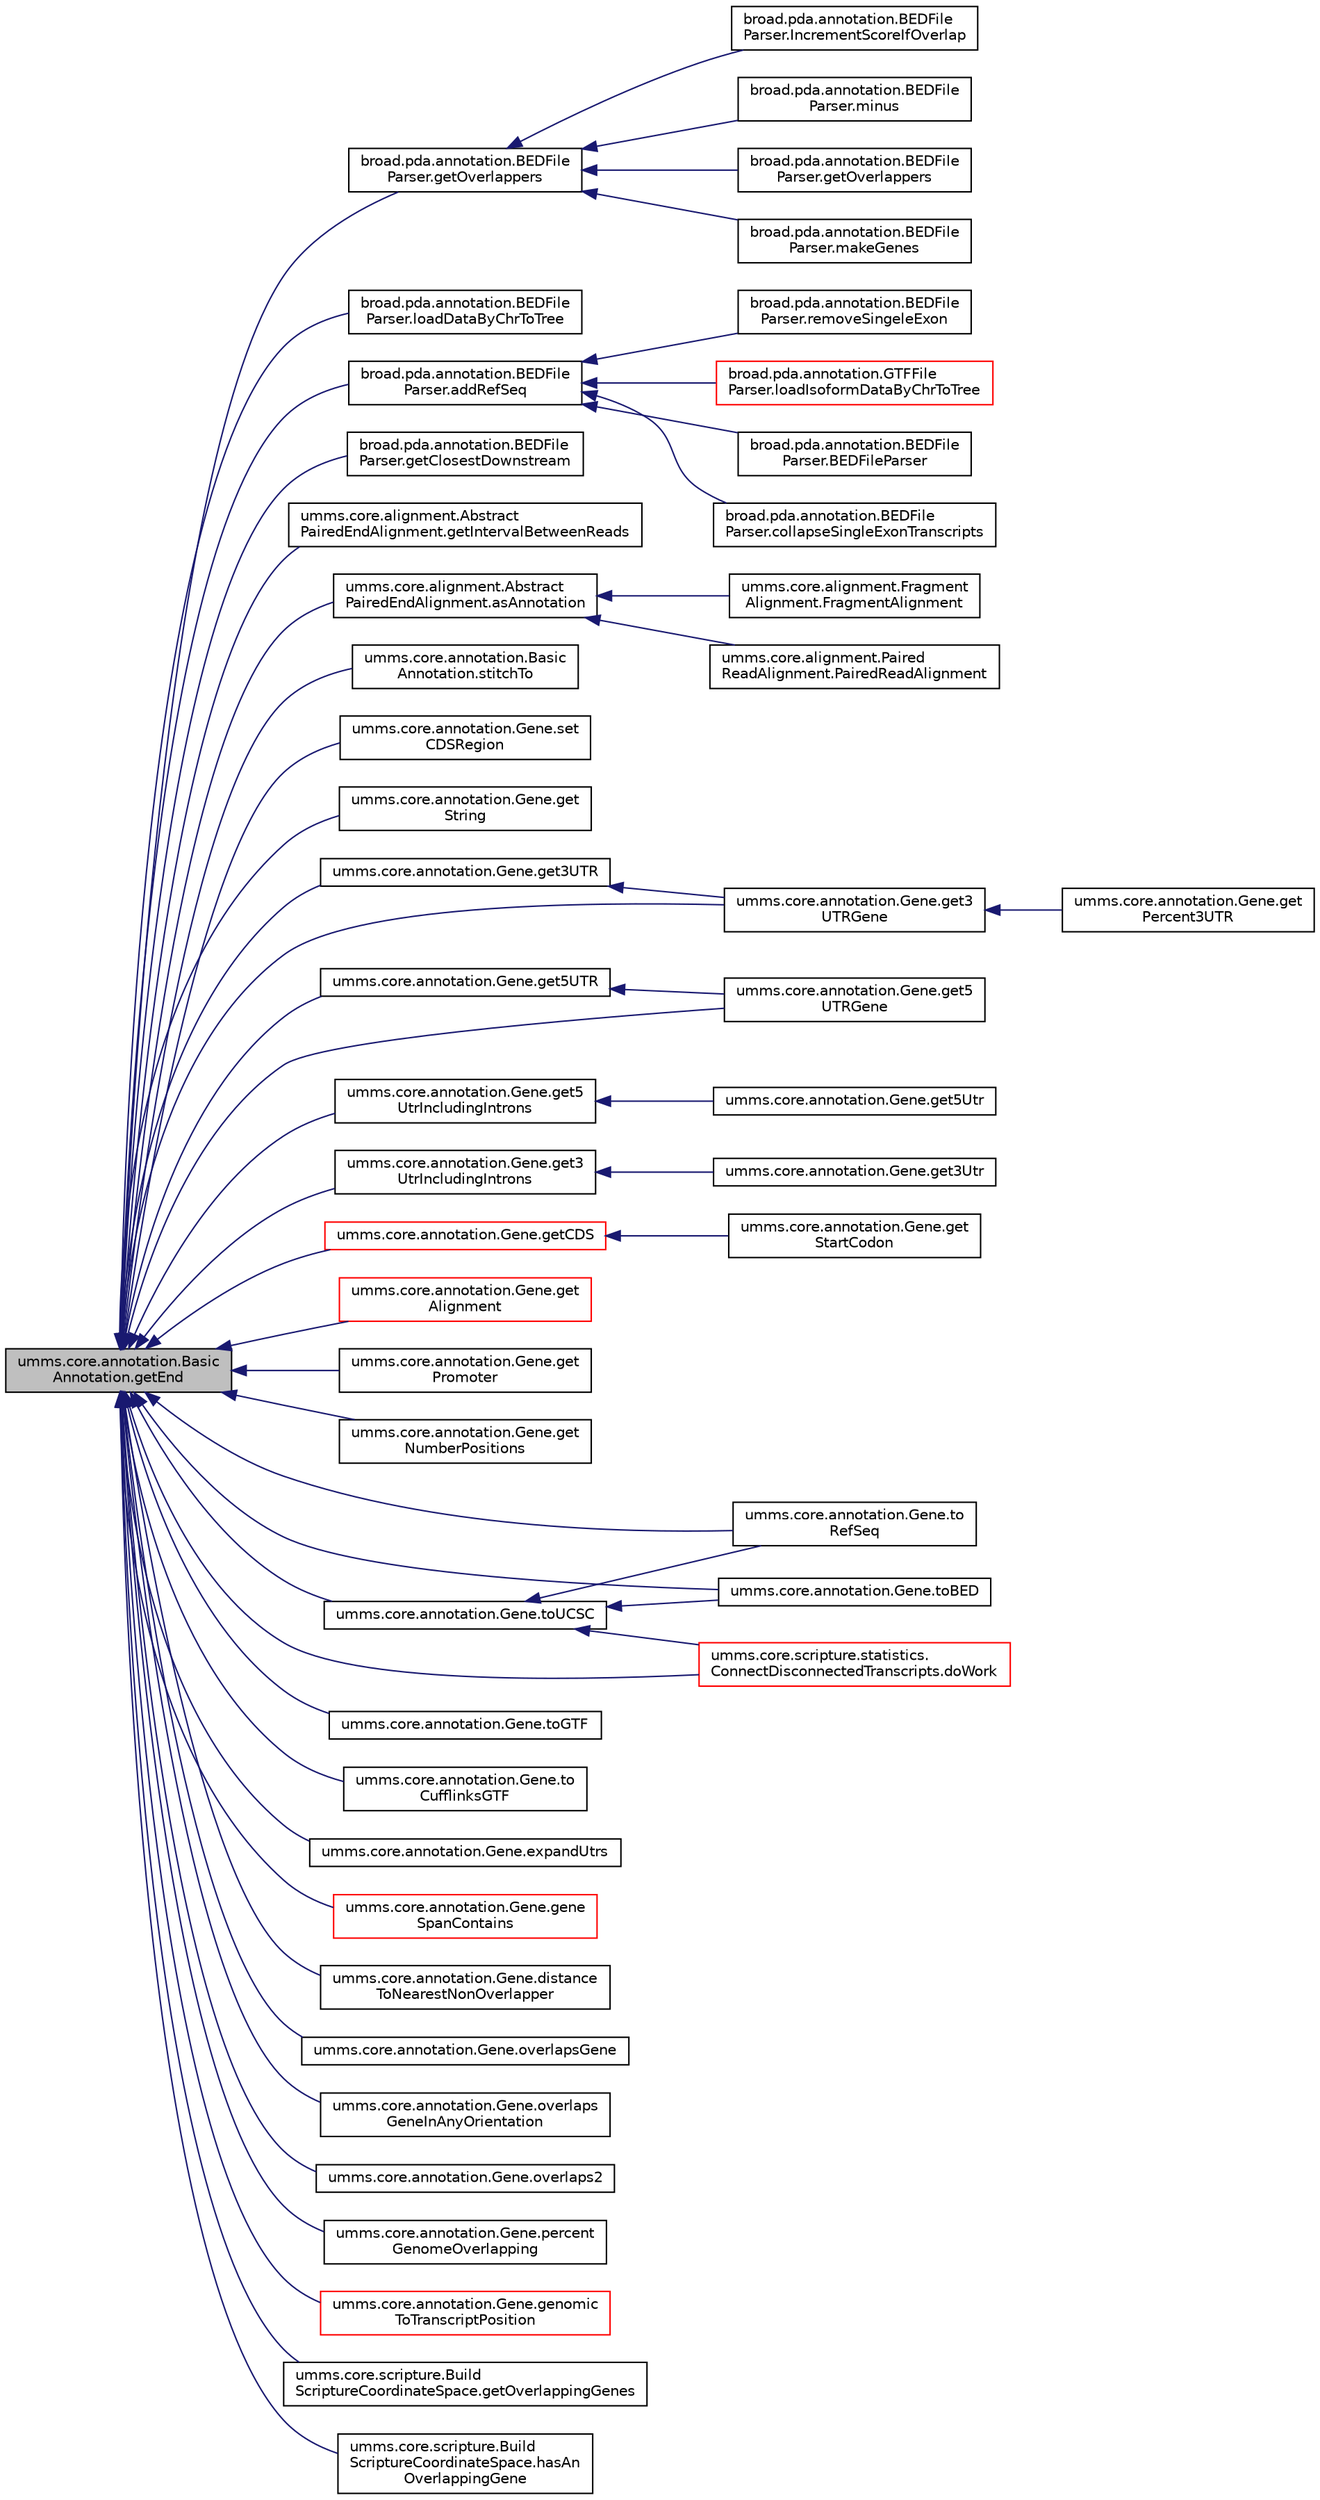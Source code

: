 digraph "umms.core.annotation.BasicAnnotation.getEnd"
{
  edge [fontname="Helvetica",fontsize="10",labelfontname="Helvetica",labelfontsize="10"];
  node [fontname="Helvetica",fontsize="10",shape=record];
  rankdir="LR";
  Node1 [label="umms.core.annotation.Basic\lAnnotation.getEnd",height=0.2,width=0.4,color="black", fillcolor="grey75", style="filled" fontcolor="black"];
  Node1 -> Node2 [dir="back",color="midnightblue",fontsize="10",style="solid",fontname="Helvetica"];
  Node2 [label="broad.pda.annotation.BEDFile\lParser.getOverlappers",height=0.2,width=0.4,color="black", fillcolor="white", style="filled",URL="$classbroad_1_1pda_1_1annotation_1_1_b_e_d_file_parser.html#a5ee44c0a7cd95e4d0c36e58f82efb8d2"];
  Node2 -> Node3 [dir="back",color="midnightblue",fontsize="10",style="solid",fontname="Helvetica"];
  Node3 [label="broad.pda.annotation.BEDFile\lParser.getOverlappers",height=0.2,width=0.4,color="black", fillcolor="white", style="filled",URL="$classbroad_1_1pda_1_1annotation_1_1_b_e_d_file_parser.html#a35e8567ada47804129a2a32b113821d0"];
  Node2 -> Node4 [dir="back",color="midnightblue",fontsize="10",style="solid",fontname="Helvetica"];
  Node4 [label="broad.pda.annotation.BEDFile\lParser.makeGenes",height=0.2,width=0.4,color="black", fillcolor="white", style="filled",URL="$classbroad_1_1pda_1_1annotation_1_1_b_e_d_file_parser.html#a0d1ef53e95c6fc5fd889fdd566d307e8"];
  Node2 -> Node5 [dir="back",color="midnightblue",fontsize="10",style="solid",fontname="Helvetica"];
  Node5 [label="broad.pda.annotation.BEDFile\lParser.IncrementScoreIfOverlap",height=0.2,width=0.4,color="black", fillcolor="white", style="filled",URL="$classbroad_1_1pda_1_1annotation_1_1_b_e_d_file_parser.html#ae177571878924990e5bdc5cf5726ef92"];
  Node2 -> Node6 [dir="back",color="midnightblue",fontsize="10",style="solid",fontname="Helvetica"];
  Node6 [label="broad.pda.annotation.BEDFile\lParser.minus",height=0.2,width=0.4,color="black", fillcolor="white", style="filled",URL="$classbroad_1_1pda_1_1annotation_1_1_b_e_d_file_parser.html#a3c26637d96247aa07ca8fcf6bade2636"];
  Node1 -> Node7 [dir="back",color="midnightblue",fontsize="10",style="solid",fontname="Helvetica"];
  Node7 [label="broad.pda.annotation.BEDFile\lParser.loadDataByChrToTree",height=0.2,width=0.4,color="black", fillcolor="white", style="filled",URL="$classbroad_1_1pda_1_1annotation_1_1_b_e_d_file_parser.html#ae27912e09eef7a2d3988438d9e7075ae"];
  Node1 -> Node8 [dir="back",color="midnightblue",fontsize="10",style="solid",fontname="Helvetica"];
  Node8 [label="broad.pda.annotation.BEDFile\lParser.addRefSeq",height=0.2,width=0.4,color="black", fillcolor="white", style="filled",URL="$classbroad_1_1pda_1_1annotation_1_1_b_e_d_file_parser.html#af73b5931e938625721506ee2ed86cafb"];
  Node8 -> Node9 [dir="back",color="midnightblue",fontsize="10",style="solid",fontname="Helvetica"];
  Node9 [label="broad.pda.annotation.BEDFile\lParser.BEDFileParser",height=0.2,width=0.4,color="black", fillcolor="white", style="filled",URL="$classbroad_1_1pda_1_1annotation_1_1_b_e_d_file_parser.html#af3885ec96293e139d045bc700fd60139"];
  Node8 -> Node10 [dir="back",color="midnightblue",fontsize="10",style="solid",fontname="Helvetica"];
  Node10 [label="broad.pda.annotation.BEDFile\lParser.collapseSingleExonTranscripts",height=0.2,width=0.4,color="black", fillcolor="white", style="filled",URL="$classbroad_1_1pda_1_1annotation_1_1_b_e_d_file_parser.html#a45ec37aa431467c0b765680ef53aefcc"];
  Node8 -> Node11 [dir="back",color="midnightblue",fontsize="10",style="solid",fontname="Helvetica"];
  Node11 [label="broad.pda.annotation.BEDFile\lParser.removeSingeleExon",height=0.2,width=0.4,color="black", fillcolor="white", style="filled",URL="$classbroad_1_1pda_1_1annotation_1_1_b_e_d_file_parser.html#a75f7e2603b219a99a583421044f9d7f5"];
  Node8 -> Node12 [dir="back",color="midnightblue",fontsize="10",style="solid",fontname="Helvetica"];
  Node12 [label="broad.pda.annotation.GTFFile\lParser.loadIsoformDataByChrToTree",height=0.2,width=0.4,color="red", fillcolor="white", style="filled",URL="$classbroad_1_1pda_1_1annotation_1_1_g_t_f_file_parser.html#a10927e19b744f87a9201b880c5174e51"];
  Node1 -> Node13 [dir="back",color="midnightblue",fontsize="10",style="solid",fontname="Helvetica"];
  Node13 [label="broad.pda.annotation.BEDFile\lParser.getClosestDownstream",height=0.2,width=0.4,color="black", fillcolor="white", style="filled",URL="$classbroad_1_1pda_1_1annotation_1_1_b_e_d_file_parser.html#a17134d7932aab01f1cb7783f60bbded9"];
  Node1 -> Node14 [dir="back",color="midnightblue",fontsize="10",style="solid",fontname="Helvetica"];
  Node14 [label="umms.core.alignment.Abstract\lPairedEndAlignment.getIntervalBetweenReads",height=0.2,width=0.4,color="black", fillcolor="white", style="filled",URL="$classumms_1_1core_1_1alignment_1_1_abstract_paired_end_alignment.html#a37c576222ddbb88a5afca64ba6049996"];
  Node1 -> Node15 [dir="back",color="midnightblue",fontsize="10",style="solid",fontname="Helvetica"];
  Node15 [label="umms.core.alignment.Abstract\lPairedEndAlignment.asAnnotation",height=0.2,width=0.4,color="black", fillcolor="white", style="filled",URL="$classumms_1_1core_1_1alignment_1_1_abstract_paired_end_alignment.html#a27d82ac9daf62cf46f5385d770efc69c"];
  Node15 -> Node16 [dir="back",color="midnightblue",fontsize="10",style="solid",fontname="Helvetica"];
  Node16 [label="umms.core.alignment.Fragment\lAlignment.FragmentAlignment",height=0.2,width=0.4,color="black", fillcolor="white", style="filled",URL="$classumms_1_1core_1_1alignment_1_1_fragment_alignment.html#a21910a9455f7de2888d3b3ee09f2676f"];
  Node15 -> Node17 [dir="back",color="midnightblue",fontsize="10",style="solid",fontname="Helvetica"];
  Node17 [label="umms.core.alignment.Paired\lReadAlignment.PairedReadAlignment",height=0.2,width=0.4,color="black", fillcolor="white", style="filled",URL="$classumms_1_1core_1_1alignment_1_1_paired_read_alignment.html#a6609a3c5287be9f501817f0971ede078"];
  Node1 -> Node18 [dir="back",color="midnightblue",fontsize="10",style="solid",fontname="Helvetica"];
  Node18 [label="umms.core.annotation.Basic\lAnnotation.stitchTo",height=0.2,width=0.4,color="black", fillcolor="white", style="filled",URL="$classumms_1_1core_1_1annotation_1_1_basic_annotation.html#a049964537bfd15dcb46d488f2f14b2f1"];
  Node1 -> Node19 [dir="back",color="midnightblue",fontsize="10",style="solid",fontname="Helvetica"];
  Node19 [label="umms.core.annotation.Gene.set\lCDSRegion",height=0.2,width=0.4,color="black", fillcolor="white", style="filled",URL="$classumms_1_1core_1_1annotation_1_1_gene.html#a5a3c5a6eddaf623e77ca3966feba6e3e"];
  Node1 -> Node20 [dir="back",color="midnightblue",fontsize="10",style="solid",fontname="Helvetica"];
  Node20 [label="umms.core.annotation.Gene.get\lString",height=0.2,width=0.4,color="black", fillcolor="white", style="filled",URL="$classumms_1_1core_1_1annotation_1_1_gene.html#a8f04b65c662ee6fd8903543f0e621076"];
  Node1 -> Node21 [dir="back",color="midnightblue",fontsize="10",style="solid",fontname="Helvetica"];
  Node21 [label="umms.core.annotation.Gene.get3\lUTRGene",height=0.2,width=0.4,color="black", fillcolor="white", style="filled",URL="$classumms_1_1core_1_1annotation_1_1_gene.html#afb42d4f238f4c58d94b75b74472083df"];
  Node21 -> Node22 [dir="back",color="midnightblue",fontsize="10",style="solid",fontname="Helvetica"];
  Node22 [label="umms.core.annotation.Gene.get\lPercent3UTR",height=0.2,width=0.4,color="black", fillcolor="white", style="filled",URL="$classumms_1_1core_1_1annotation_1_1_gene.html#aadc804eb8e2ac39c271509a51b1091ef"];
  Node1 -> Node23 [dir="back",color="midnightblue",fontsize="10",style="solid",fontname="Helvetica"];
  Node23 [label="umms.core.annotation.Gene.get5\lUTRGene",height=0.2,width=0.4,color="black", fillcolor="white", style="filled",URL="$classumms_1_1core_1_1annotation_1_1_gene.html#ab02249dcebe27ea4d2dc72a8632e27ce"];
  Node1 -> Node24 [dir="back",color="midnightblue",fontsize="10",style="solid",fontname="Helvetica"];
  Node24 [label="umms.core.annotation.Gene.get5UTR",height=0.2,width=0.4,color="black", fillcolor="white", style="filled",URL="$classumms_1_1core_1_1annotation_1_1_gene.html#af8460b1e69cc22e216a0c59da1e9dc88"];
  Node24 -> Node23 [dir="back",color="midnightblue",fontsize="10",style="solid",fontname="Helvetica"];
  Node1 -> Node25 [dir="back",color="midnightblue",fontsize="10",style="solid",fontname="Helvetica"];
  Node25 [label="umms.core.annotation.Gene.get3UTR",height=0.2,width=0.4,color="black", fillcolor="white", style="filled",URL="$classumms_1_1core_1_1annotation_1_1_gene.html#a5da62e5fc6fc17a00f28b91a2d692c3e"];
  Node25 -> Node21 [dir="back",color="midnightblue",fontsize="10",style="solid",fontname="Helvetica"];
  Node1 -> Node26 [dir="back",color="midnightblue",fontsize="10",style="solid",fontname="Helvetica"];
  Node26 [label="umms.core.annotation.Gene.get5\lUtrIncludingIntrons",height=0.2,width=0.4,color="black", fillcolor="white", style="filled",URL="$classumms_1_1core_1_1annotation_1_1_gene.html#aeacc46ef311ac493dc1c5f1d82190a8e"];
  Node26 -> Node27 [dir="back",color="midnightblue",fontsize="10",style="solid",fontname="Helvetica"];
  Node27 [label="umms.core.annotation.Gene.get5Utr",height=0.2,width=0.4,color="black", fillcolor="white", style="filled",URL="$classumms_1_1core_1_1annotation_1_1_gene.html#a207204cc1cf3f4e8b1db5ceba1d00d89"];
  Node1 -> Node28 [dir="back",color="midnightblue",fontsize="10",style="solid",fontname="Helvetica"];
  Node28 [label="umms.core.annotation.Gene.get3\lUtrIncludingIntrons",height=0.2,width=0.4,color="black", fillcolor="white", style="filled",URL="$classumms_1_1core_1_1annotation_1_1_gene.html#aae0325e4bc1a847f48930fe1c62952bd"];
  Node28 -> Node29 [dir="back",color="midnightblue",fontsize="10",style="solid",fontname="Helvetica"];
  Node29 [label="umms.core.annotation.Gene.get3Utr",height=0.2,width=0.4,color="black", fillcolor="white", style="filled",URL="$classumms_1_1core_1_1annotation_1_1_gene.html#ac0999b66a6a587bcf737ed8101f2d371"];
  Node1 -> Node30 [dir="back",color="midnightblue",fontsize="10",style="solid",fontname="Helvetica"];
  Node30 [label="umms.core.annotation.Gene.getCDS",height=0.2,width=0.4,color="red", fillcolor="white", style="filled",URL="$classumms_1_1core_1_1annotation_1_1_gene.html#ae414757cb1720273e4f4a3188978eb49"];
  Node30 -> Node31 [dir="back",color="midnightblue",fontsize="10",style="solid",fontname="Helvetica"];
  Node31 [label="umms.core.annotation.Gene.get\lStartCodon",height=0.2,width=0.4,color="black", fillcolor="white", style="filled",URL="$classumms_1_1core_1_1annotation_1_1_gene.html#a66af3f09f9f1adfc842397613d1e5ff7"];
  Node1 -> Node32 [dir="back",color="midnightblue",fontsize="10",style="solid",fontname="Helvetica"];
  Node32 [label="umms.core.annotation.Gene.get\lAlignment",height=0.2,width=0.4,color="red", fillcolor="white", style="filled",URL="$classumms_1_1core_1_1annotation_1_1_gene.html#ab24320099ec493ae869b31bececfa418"];
  Node1 -> Node33 [dir="back",color="midnightblue",fontsize="10",style="solid",fontname="Helvetica"];
  Node33 [label="umms.core.annotation.Gene.get\lPromoter",height=0.2,width=0.4,color="black", fillcolor="white", style="filled",URL="$classumms_1_1core_1_1annotation_1_1_gene.html#a7547d62e9d7421183cf1aafc864a2e1a"];
  Node1 -> Node34 [dir="back",color="midnightblue",fontsize="10",style="solid",fontname="Helvetica"];
  Node34 [label="umms.core.annotation.Gene.get\lNumberPositions",height=0.2,width=0.4,color="black", fillcolor="white", style="filled",URL="$classumms_1_1core_1_1annotation_1_1_gene.html#a34660b307472e14d299bae95902346ef"];
  Node1 -> Node35 [dir="back",color="midnightblue",fontsize="10",style="solid",fontname="Helvetica"];
  Node35 [label="umms.core.annotation.Gene.to\lRefSeq",height=0.2,width=0.4,color="black", fillcolor="white", style="filled",URL="$classumms_1_1core_1_1annotation_1_1_gene.html#a43a69fe8e87f04c87d7764646070d7aa"];
  Node1 -> Node36 [dir="back",color="midnightblue",fontsize="10",style="solid",fontname="Helvetica"];
  Node36 [label="umms.core.annotation.Gene.toUCSC",height=0.2,width=0.4,color="black", fillcolor="white", style="filled",URL="$classumms_1_1core_1_1annotation_1_1_gene.html#ae7bf8a1fbe47d8ef9aaaf03640f49021"];
  Node36 -> Node35 [dir="back",color="midnightblue",fontsize="10",style="solid",fontname="Helvetica"];
  Node36 -> Node37 [dir="back",color="midnightblue",fontsize="10",style="solid",fontname="Helvetica"];
  Node37 [label="umms.core.annotation.Gene.toBED",height=0.2,width=0.4,color="black", fillcolor="white", style="filled",URL="$classumms_1_1core_1_1annotation_1_1_gene.html#aaa4cbae09246c3aa1fe38b2493cffe1f"];
  Node36 -> Node38 [dir="back",color="midnightblue",fontsize="10",style="solid",fontname="Helvetica"];
  Node38 [label="umms.core.scripture.statistics.\lConnectDisconnectedTranscripts.doWork",height=0.2,width=0.4,color="red", fillcolor="white", style="filled",URL="$classumms_1_1core_1_1scripture_1_1statistics_1_1_connect_disconnected_transcripts.html#a7aca425db9ded34dc2a1010c07859849"];
  Node1 -> Node37 [dir="back",color="midnightblue",fontsize="10",style="solid",fontname="Helvetica"];
  Node1 -> Node39 [dir="back",color="midnightblue",fontsize="10",style="solid",fontname="Helvetica"];
  Node39 [label="umms.core.annotation.Gene.toGTF",height=0.2,width=0.4,color="black", fillcolor="white", style="filled",URL="$classumms_1_1core_1_1annotation_1_1_gene.html#a4783b59545d170c80ef1d64eedc1dc26"];
  Node1 -> Node40 [dir="back",color="midnightblue",fontsize="10",style="solid",fontname="Helvetica"];
  Node40 [label="umms.core.annotation.Gene.to\lCufflinksGTF",height=0.2,width=0.4,color="black", fillcolor="white", style="filled",URL="$classumms_1_1core_1_1annotation_1_1_gene.html#a01bbf56d281f56164e72076a36169606"];
  Node1 -> Node41 [dir="back",color="midnightblue",fontsize="10",style="solid",fontname="Helvetica"];
  Node41 [label="umms.core.annotation.Gene.expandUtrs",height=0.2,width=0.4,color="black", fillcolor="white", style="filled",URL="$classumms_1_1core_1_1annotation_1_1_gene.html#a6343872d27f12dba6fdb801e361884d6"];
  Node1 -> Node42 [dir="back",color="midnightblue",fontsize="10",style="solid",fontname="Helvetica"];
  Node42 [label="umms.core.annotation.Gene.gene\lSpanContains",height=0.2,width=0.4,color="red", fillcolor="white", style="filled",URL="$classumms_1_1core_1_1annotation_1_1_gene.html#a218a0602d404d12635adef7d0830c131"];
  Node1 -> Node43 [dir="back",color="midnightblue",fontsize="10",style="solid",fontname="Helvetica"];
  Node43 [label="umms.core.annotation.Gene.distance\lToNearestNonOverlapper",height=0.2,width=0.4,color="black", fillcolor="white", style="filled",URL="$classumms_1_1core_1_1annotation_1_1_gene.html#ae729cd55ef7399dd7e9bd3158d4ed60a"];
  Node1 -> Node44 [dir="back",color="midnightblue",fontsize="10",style="solid",fontname="Helvetica"];
  Node44 [label="umms.core.annotation.Gene.overlapsGene",height=0.2,width=0.4,color="black", fillcolor="white", style="filled",URL="$classumms_1_1core_1_1annotation_1_1_gene.html#ac6baca43bb8c0d589ee20dca51cc249e"];
  Node1 -> Node45 [dir="back",color="midnightblue",fontsize="10",style="solid",fontname="Helvetica"];
  Node45 [label="umms.core.annotation.Gene.overlaps\lGeneInAnyOrientation",height=0.2,width=0.4,color="black", fillcolor="white", style="filled",URL="$classumms_1_1core_1_1annotation_1_1_gene.html#a776ce11b119e43d0cfaefd520f372d83"];
  Node1 -> Node46 [dir="back",color="midnightblue",fontsize="10",style="solid",fontname="Helvetica"];
  Node46 [label="umms.core.annotation.Gene.overlaps2",height=0.2,width=0.4,color="black", fillcolor="white", style="filled",URL="$classumms_1_1core_1_1annotation_1_1_gene.html#a5a004233c6724ab80d41e9a38e0e254e"];
  Node1 -> Node47 [dir="back",color="midnightblue",fontsize="10",style="solid",fontname="Helvetica"];
  Node47 [label="umms.core.annotation.Gene.percent\lGenomeOverlapping",height=0.2,width=0.4,color="black", fillcolor="white", style="filled",URL="$classumms_1_1core_1_1annotation_1_1_gene.html#aeb6dedb921f4a8a4f922a262d77bf8a4"];
  Node1 -> Node48 [dir="back",color="midnightblue",fontsize="10",style="solid",fontname="Helvetica"];
  Node48 [label="umms.core.annotation.Gene.genomic\lToTranscriptPosition",height=0.2,width=0.4,color="red", fillcolor="white", style="filled",URL="$classumms_1_1core_1_1annotation_1_1_gene.html#a30c16cb2d10856f49e7d79d15f2da795"];
  Node1 -> Node49 [dir="back",color="midnightblue",fontsize="10",style="solid",fontname="Helvetica"];
  Node49 [label="umms.core.scripture.Build\lScriptureCoordinateSpace.getOverlappingGenes",height=0.2,width=0.4,color="black", fillcolor="white", style="filled",URL="$classumms_1_1core_1_1scripture_1_1_build_scripture_coordinate_space.html#a85654ee9f1c00f4795a6836802fe1aa6"];
  Node1 -> Node50 [dir="back",color="midnightblue",fontsize="10",style="solid",fontname="Helvetica"];
  Node50 [label="umms.core.scripture.Build\lScriptureCoordinateSpace.hasAn\lOverlappingGene",height=0.2,width=0.4,color="black", fillcolor="white", style="filled",URL="$classumms_1_1core_1_1scripture_1_1_build_scripture_coordinate_space.html#a992fe659dd5a36c748a67d680f56762a"];
  Node1 -> Node38 [dir="back",color="midnightblue",fontsize="10",style="solid",fontname="Helvetica"];
}
